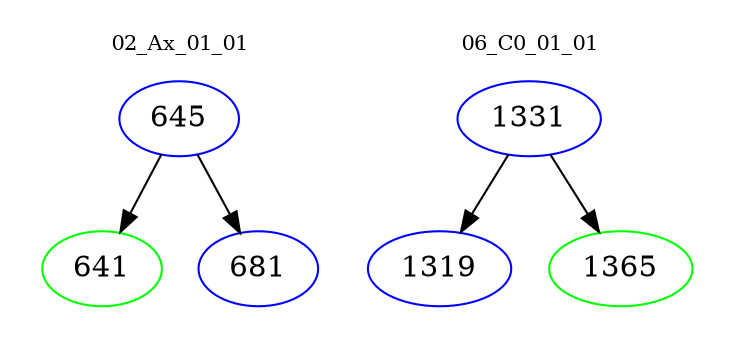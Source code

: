 digraph{
subgraph cluster_0 {
color = white
label = "02_Ax_01_01";
fontsize=10;
T0_645 [label="645", color="blue"]
T0_645 -> T0_641 [color="black"]
T0_641 [label="641", color="green"]
T0_645 -> T0_681 [color="black"]
T0_681 [label="681", color="blue"]
}
subgraph cluster_1 {
color = white
label = "06_C0_01_01";
fontsize=10;
T1_1331 [label="1331", color="blue"]
T1_1331 -> T1_1319 [color="black"]
T1_1319 [label="1319", color="blue"]
T1_1331 -> T1_1365 [color="black"]
T1_1365 [label="1365", color="green"]
}
}
